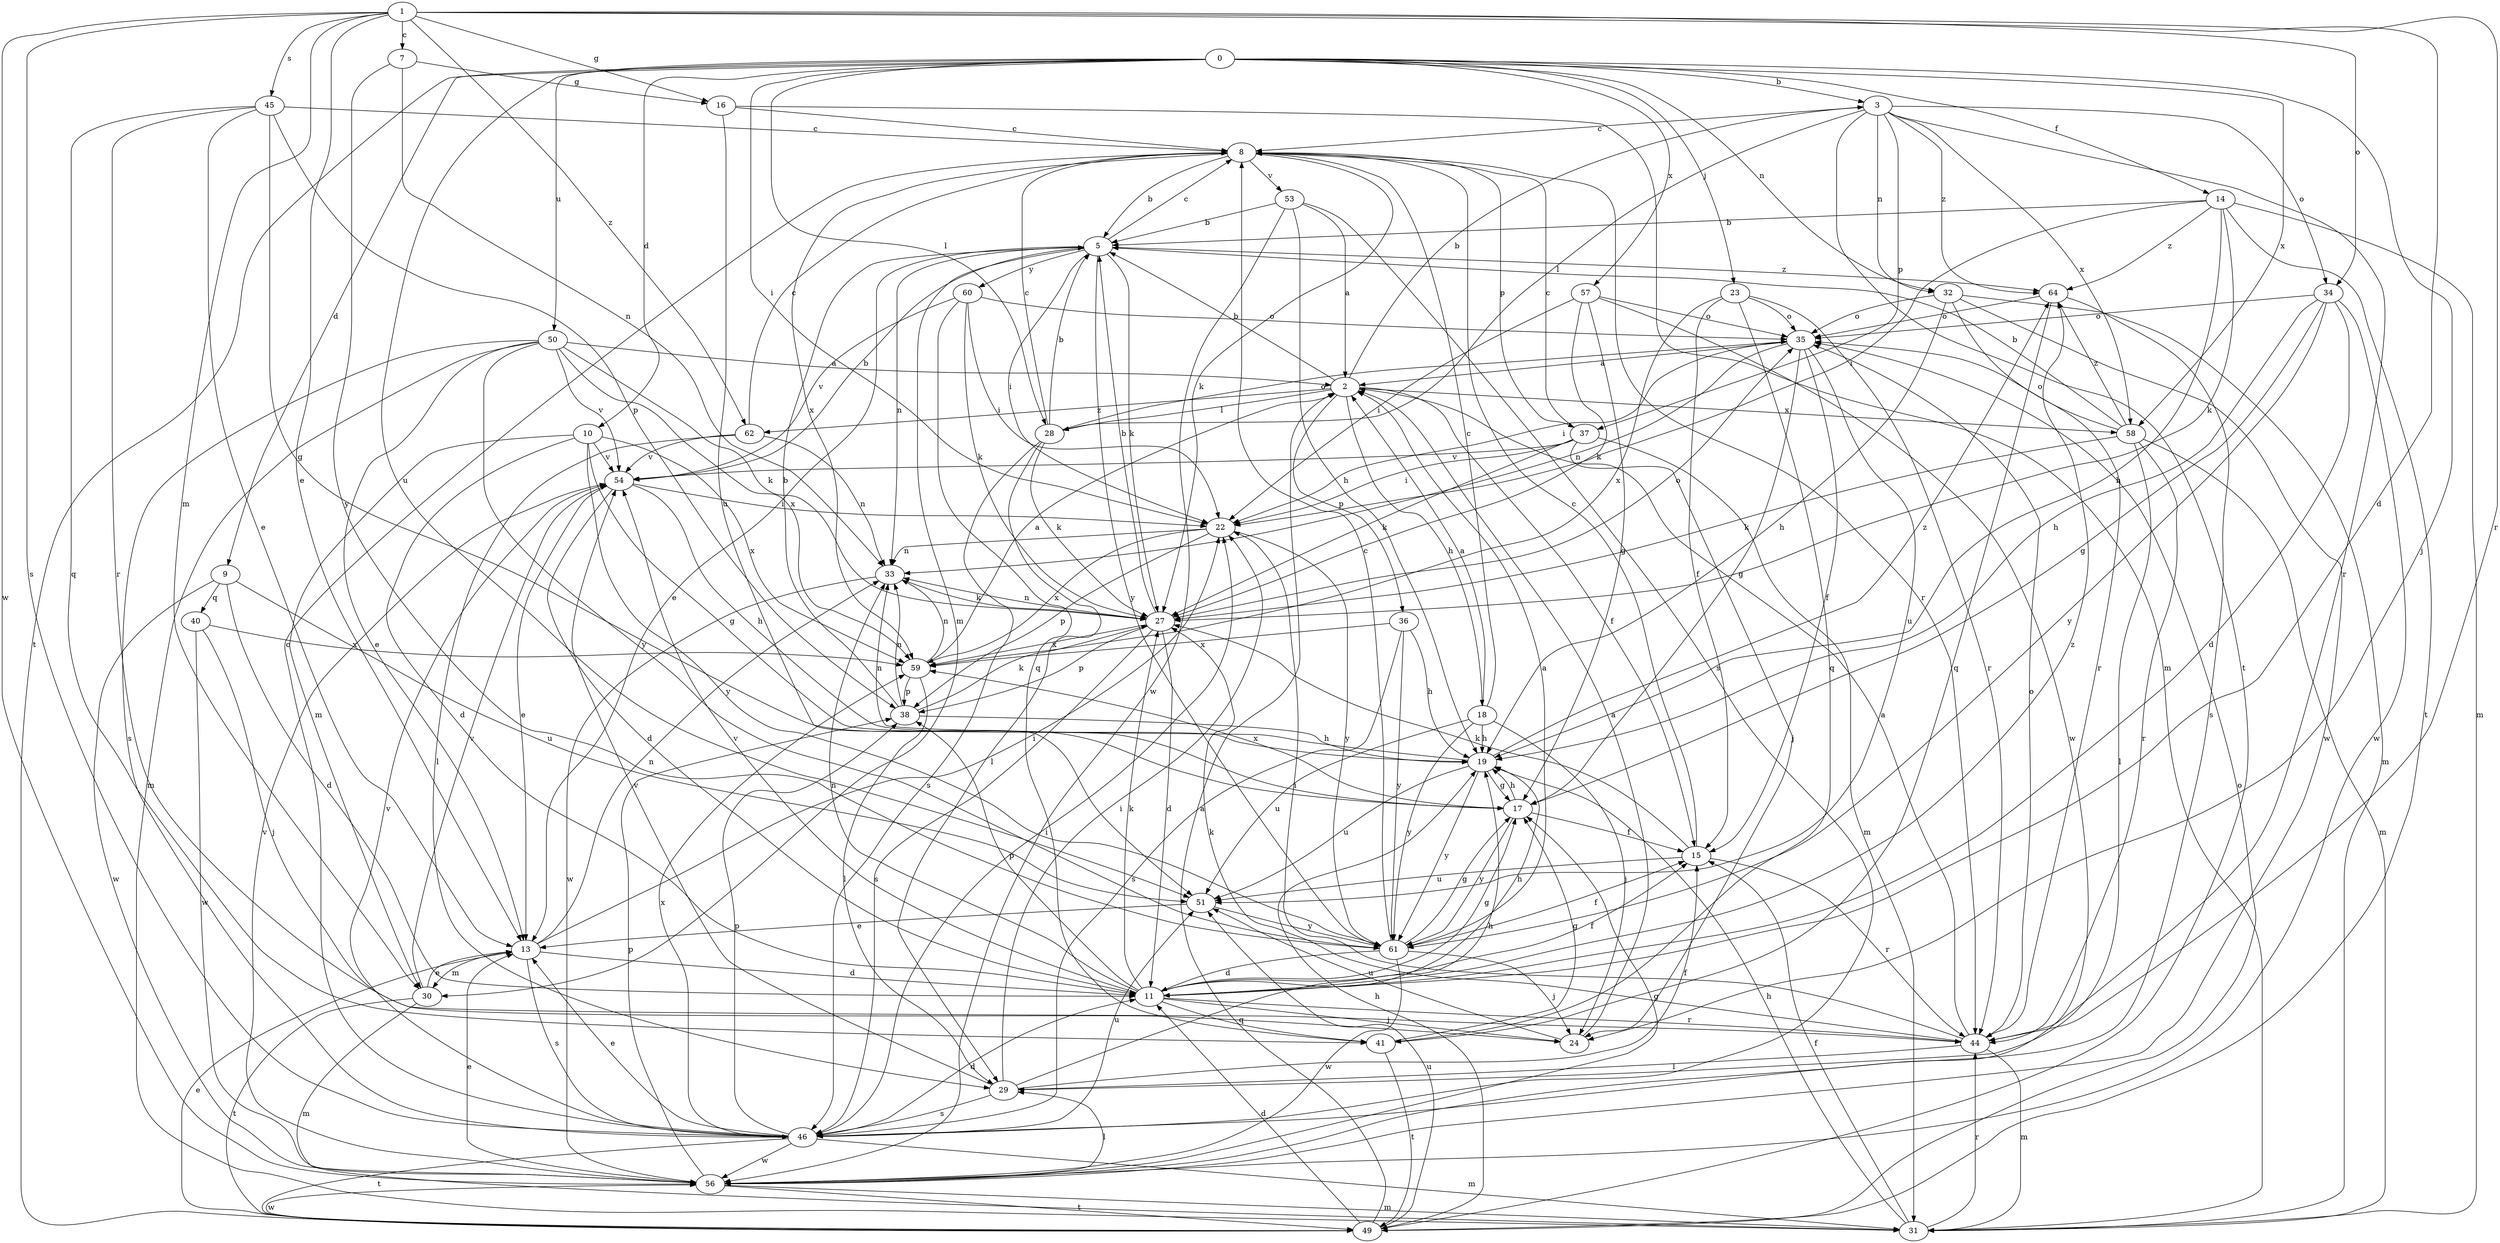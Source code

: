 strict digraph  {
0;
1;
2;
3;
5;
7;
8;
9;
10;
11;
13;
14;
15;
16;
17;
18;
19;
22;
23;
24;
27;
28;
29;
30;
31;
32;
33;
34;
35;
36;
37;
38;
40;
41;
44;
45;
46;
49;
50;
51;
53;
54;
56;
57;
58;
59;
60;
61;
62;
64;
0 -> 3  [label=b];
0 -> 9  [label=d];
0 -> 10  [label=d];
0 -> 14  [label=f];
0 -> 22  [label=i];
0 -> 23  [label=j];
0 -> 24  [label=j];
0 -> 28  [label=l];
0 -> 32  [label=n];
0 -> 49  [label=t];
0 -> 50  [label=u];
0 -> 51  [label=u];
0 -> 57  [label=x];
0 -> 58  [label=x];
1 -> 7  [label=c];
1 -> 11  [label=d];
1 -> 13  [label=e];
1 -> 16  [label=g];
1 -> 30  [label=m];
1 -> 34  [label=o];
1 -> 44  [label=r];
1 -> 45  [label=s];
1 -> 46  [label=s];
1 -> 56  [label=w];
1 -> 62  [label=z];
2 -> 3  [label=b];
2 -> 5  [label=b];
2 -> 15  [label=f];
2 -> 18  [label=h];
2 -> 28  [label=l];
2 -> 36  [label=p];
2 -> 58  [label=x];
2 -> 62  [label=z];
3 -> 8  [label=c];
3 -> 28  [label=l];
3 -> 32  [label=n];
3 -> 34  [label=o];
3 -> 37  [label=p];
3 -> 44  [label=r];
3 -> 49  [label=t];
3 -> 58  [label=x];
3 -> 64  [label=z];
5 -> 8  [label=c];
5 -> 13  [label=e];
5 -> 22  [label=i];
5 -> 27  [label=k];
5 -> 30  [label=m];
5 -> 33  [label=n];
5 -> 60  [label=y];
5 -> 61  [label=y];
5 -> 64  [label=z];
7 -> 16  [label=g];
7 -> 33  [label=n];
7 -> 61  [label=y];
8 -> 5  [label=b];
8 -> 27  [label=k];
8 -> 37  [label=p];
8 -> 44  [label=r];
8 -> 53  [label=v];
8 -> 59  [label=x];
9 -> 11  [label=d];
9 -> 40  [label=q];
9 -> 51  [label=u];
9 -> 56  [label=w];
10 -> 11  [label=d];
10 -> 17  [label=g];
10 -> 30  [label=m];
10 -> 54  [label=v];
10 -> 59  [label=x];
10 -> 61  [label=y];
11 -> 15  [label=f];
11 -> 17  [label=g];
11 -> 19  [label=h];
11 -> 24  [label=j];
11 -> 27  [label=k];
11 -> 33  [label=n];
11 -> 38  [label=p];
11 -> 41  [label=q];
11 -> 44  [label=r];
11 -> 54  [label=v];
11 -> 64  [label=z];
13 -> 11  [label=d];
13 -> 22  [label=i];
13 -> 30  [label=m];
13 -> 33  [label=n];
13 -> 46  [label=s];
14 -> 5  [label=b];
14 -> 19  [label=h];
14 -> 22  [label=i];
14 -> 27  [label=k];
14 -> 31  [label=m];
14 -> 49  [label=t];
14 -> 64  [label=z];
15 -> 8  [label=c];
15 -> 27  [label=k];
15 -> 44  [label=r];
15 -> 51  [label=u];
16 -> 8  [label=c];
16 -> 31  [label=m];
16 -> 51  [label=u];
17 -> 15  [label=f];
17 -> 19  [label=h];
17 -> 59  [label=x];
17 -> 61  [label=y];
18 -> 2  [label=a];
18 -> 8  [label=c];
18 -> 19  [label=h];
18 -> 24  [label=j];
18 -> 51  [label=u];
18 -> 61  [label=y];
19 -> 17  [label=g];
19 -> 33  [label=n];
19 -> 51  [label=u];
19 -> 61  [label=y];
19 -> 64  [label=z];
22 -> 33  [label=n];
22 -> 38  [label=p];
22 -> 59  [label=x];
22 -> 61  [label=y];
23 -> 15  [label=f];
23 -> 35  [label=o];
23 -> 41  [label=q];
23 -> 44  [label=r];
23 -> 59  [label=x];
24 -> 2  [label=a];
24 -> 51  [label=u];
27 -> 5  [label=b];
27 -> 11  [label=d];
27 -> 33  [label=n];
27 -> 35  [label=o];
27 -> 38  [label=p];
27 -> 46  [label=s];
27 -> 59  [label=x];
28 -> 5  [label=b];
28 -> 8  [label=c];
28 -> 27  [label=k];
28 -> 29  [label=l];
28 -> 35  [label=o];
28 -> 46  [label=s];
29 -> 15  [label=f];
29 -> 19  [label=h];
29 -> 22  [label=i];
29 -> 46  [label=s];
29 -> 54  [label=v];
30 -> 13  [label=e];
30 -> 31  [label=m];
30 -> 49  [label=t];
30 -> 54  [label=v];
31 -> 15  [label=f];
31 -> 19  [label=h];
31 -> 44  [label=r];
32 -> 19  [label=h];
32 -> 31  [label=m];
32 -> 35  [label=o];
32 -> 44  [label=r];
32 -> 56  [label=w];
33 -> 27  [label=k];
33 -> 56  [label=w];
34 -> 11  [label=d];
34 -> 17  [label=g];
34 -> 19  [label=h];
34 -> 35  [label=o];
34 -> 56  [label=w];
34 -> 61  [label=y];
35 -> 2  [label=a];
35 -> 15  [label=f];
35 -> 17  [label=g];
35 -> 22  [label=i];
35 -> 33  [label=n];
35 -> 51  [label=u];
36 -> 19  [label=h];
36 -> 46  [label=s];
36 -> 59  [label=x];
36 -> 61  [label=y];
37 -> 8  [label=c];
37 -> 22  [label=i];
37 -> 24  [label=j];
37 -> 27  [label=k];
37 -> 31  [label=m];
37 -> 54  [label=v];
38 -> 5  [label=b];
38 -> 19  [label=h];
38 -> 27  [label=k];
38 -> 33  [label=n];
40 -> 24  [label=j];
40 -> 56  [label=w];
40 -> 59  [label=x];
41 -> 17  [label=g];
41 -> 49  [label=t];
44 -> 2  [label=a];
44 -> 22  [label=i];
44 -> 27  [label=k];
44 -> 29  [label=l];
44 -> 31  [label=m];
44 -> 35  [label=o];
45 -> 8  [label=c];
45 -> 13  [label=e];
45 -> 17  [label=g];
45 -> 38  [label=p];
45 -> 41  [label=q];
45 -> 44  [label=r];
46 -> 8  [label=c];
46 -> 11  [label=d];
46 -> 13  [label=e];
46 -> 22  [label=i];
46 -> 31  [label=m];
46 -> 38  [label=p];
46 -> 49  [label=t];
46 -> 51  [label=u];
46 -> 54  [label=v];
46 -> 56  [label=w];
46 -> 59  [label=x];
49 -> 2  [label=a];
49 -> 11  [label=d];
49 -> 13  [label=e];
49 -> 19  [label=h];
49 -> 35  [label=o];
49 -> 51  [label=u];
49 -> 56  [label=w];
50 -> 2  [label=a];
50 -> 13  [label=e];
50 -> 27  [label=k];
50 -> 31  [label=m];
50 -> 46  [label=s];
50 -> 54  [label=v];
50 -> 59  [label=x];
50 -> 61  [label=y];
51 -> 13  [label=e];
51 -> 61  [label=y];
53 -> 2  [label=a];
53 -> 5  [label=b];
53 -> 19  [label=h];
53 -> 46  [label=s];
53 -> 56  [label=w];
54 -> 5  [label=b];
54 -> 11  [label=d];
54 -> 13  [label=e];
54 -> 19  [label=h];
54 -> 22  [label=i];
56 -> 13  [label=e];
56 -> 17  [label=g];
56 -> 29  [label=l];
56 -> 31  [label=m];
56 -> 38  [label=p];
56 -> 49  [label=t];
56 -> 54  [label=v];
57 -> 17  [label=g];
57 -> 22  [label=i];
57 -> 27  [label=k];
57 -> 35  [label=o];
57 -> 56  [label=w];
58 -> 5  [label=b];
58 -> 27  [label=k];
58 -> 29  [label=l];
58 -> 31  [label=m];
58 -> 35  [label=o];
58 -> 44  [label=r];
58 -> 64  [label=z];
59 -> 2  [label=a];
59 -> 29  [label=l];
59 -> 33  [label=n];
59 -> 38  [label=p];
60 -> 22  [label=i];
60 -> 27  [label=k];
60 -> 35  [label=o];
60 -> 41  [label=q];
60 -> 54  [label=v];
61 -> 2  [label=a];
61 -> 8  [label=c];
61 -> 11  [label=d];
61 -> 15  [label=f];
61 -> 17  [label=g];
61 -> 24  [label=j];
61 -> 56  [label=w];
62 -> 8  [label=c];
62 -> 29  [label=l];
62 -> 33  [label=n];
62 -> 54  [label=v];
64 -> 35  [label=o];
64 -> 41  [label=q];
64 -> 46  [label=s];
}
